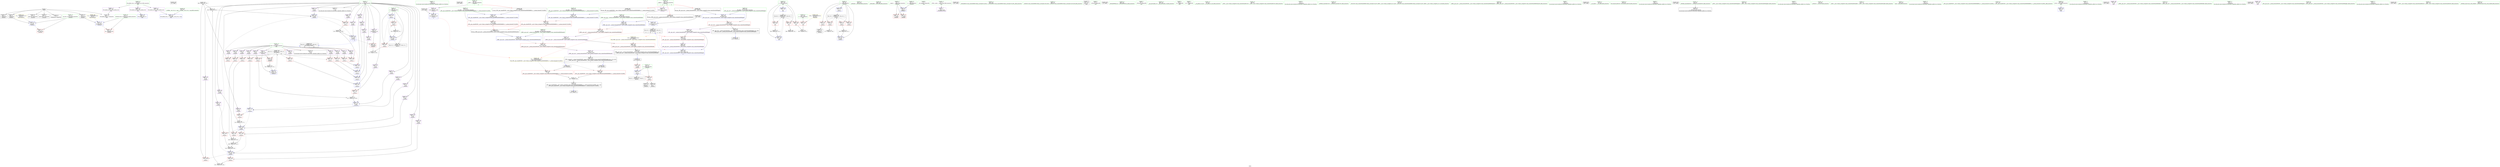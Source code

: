 digraph "SVFG" {
	label="SVFG";

	Node0x55f65e3f0800 [shape=record,color=grey,label="{NodeID: 0\nNullPtr}"];
	Node0x55f65e3f0800 -> Node0x55f65e40cc00[style=solid];
	Node0x55f65e3f0800 -> Node0x55f65e40cd00[style=solid];
	Node0x55f65e3f0800 -> Node0x55f65e40cdd0[style=solid];
	Node0x55f65e3f0800 -> Node0x55f65e40cea0[style=solid];
	Node0x55f65e3f0800 -> Node0x55f65e40cf70[style=solid];
	Node0x55f65e3f0800 -> Node0x55f65e40d040[style=solid];
	Node0x55f65e3f0800 -> Node0x55f65e4133f0[style=solid];
	Node0x55f65e439c70 [shape=record,color=black,label="{NodeID: 346\n91 = PHI()\n}"];
	Node0x55f65e419610 [shape=record,color=grey,label="{NodeID: 263\n198 = Binary(195, 197, )\n}"];
	Node0x55f65e419610 -> Node0x55f65e419c10[style=solid];
	Node0x55f65e413f80 [shape=record,color=blue,label="{NodeID: 180\n179\<--178\n\<--sub7\n_Z5Solvev\n}"];
	Node0x55f65e413f80 -> Node0x55f65e412010[style=dashed];
	Node0x55f65e413f80 -> Node0x55f65e4120e0[style=dashed];
	Node0x55f65e413f80 -> Node0x55f65e4121b0[style=dashed];
	Node0x55f65e413f80 -> Node0x55f65e414050[style=dashed];
	Node0x55f65e40b1d0 [shape=record,color=purple,label="{NodeID: 97\n179\<--21\n\<--out\n_Z5Solvev\n}"];
	Node0x55f65e40b1d0 -> Node0x55f65e413f80[style=solid];
	Node0x55f65e409110 [shape=record,color=green,label="{NodeID: 14\n218\<--1\n\<--dummyObj\nCan only get source location for instruction, argument, global var or function.}"];
	Node0x55f65e43c540 [shape=record,color=black,label="{NodeID: 360\n350 = PHI()\n}"];
	Node0x55f65e4107d0 [shape=record,color=grey,label="{NodeID: 277\n290 = cmp(286, 289, )\n}"];
	Node0x55f65e4107d0 -> Node0x55f65e40d750[style=solid];
	Node0x55f65e40eba0 [shape=record,color=blue,label="{NodeID: 194\n329\<--214\ni\<--\nmain\n}"];
	Node0x55f65e40eba0 -> Node0x55f65e427e20[style=dashed];
	Node0x55f65e40bd60 [shape=record,color=purple,label="{NodeID: 111\n381\<--40\nllvm.global_ctors_1\<--llvm.global_ctors\nGlob }"];
	Node0x55f65e40bd60 -> Node0x55f65e4132f0[style=solid];
	Node0x55f65e409e50 [shape=record,color=green,label="{NodeID: 28\n78\<--79\n__begin1\<--__begin1_field_insensitive\n_Z5Solvev\n|{|<s1>9|<s2>10|<s3>11}}"];
	Node0x55f65e409e50 -> Node0x55f65e40bf60[style=solid];
	Node0x55f65e409e50:s1 -> Node0x55f65e43cc30[style=solid,color=red];
	Node0x55f65e409e50:s2 -> Node0x55f65e43cb20[style=solid,color=red];
	Node0x55f65e409e50:s3 -> Node0x55f65e43c710[style=solid,color=red];
	Node0x55f65e428320 [shape=record,color=black,label="{NodeID: 291\nMR_40V_2 = PHI(MR_40V_3, MR_40V_1, )\npts\{200000 330000 \}\n|{<s0>23|<s1>23}}"];
	Node0x55f65e428320:s0 -> Node0x55f65e413aa0[style=dashed,color=red];
	Node0x55f65e428320:s1 -> Node0x55f65e424c20[style=dashed,color=red];
	Node0x55f65e411240 [shape=record,color=red,label="{NodeID: 125\n223\<--84\n\<--i\n_Z5Solvev\n}"];
	Node0x55f65e411240 -> Node0x55f65e40d680[style=solid];
	Node0x55f65e40ab60 [shape=record,color=green,label="{NodeID: 42\n231\<--232\n_ZNSolsEi\<--_ZNSolsEi_field_insensitive\n}"];
	Node0x55f65e42b350 [shape=record,color=yellow,style=double,label="{NodeID: 305\n26V_1 = ENCHI(MR_26V_0)\npts\{790000 810000 \}\nFun[_ZN9__gnu_cxxneIPcNSt7__cxx1112basic_stringIcSt11char_traitsIcESaIcEEEEEbRKNS_17__normal_iteratorIT_T0_EESD_]}"];
	Node0x55f65e42b350 -> Node0x55f65e412900[style=dashed];
	Node0x55f65e42b350 -> Node0x55f65e4129d0[style=dashed];
	Node0x55f65e411da0 [shape=record,color=red,label="{NodeID: 139\n175\<--174\n\<--\n_Z5Solvev\n}"];
	Node0x55f65e411da0 -> Node0x55f65e419490[style=solid];
	Node0x55f65e40c830 [shape=record,color=green,label="{NodeID: 56\n336\<--337\n_ZNSirsERi\<--_ZNSirsERi_field_insensitive\n}"];
	Node0x55f65e412900 [shape=record,color=red,label="{NodeID: 153\n286\<--283\n\<--call\n_ZN9__gnu_cxxneIPcNSt7__cxx1112basic_stringIcSt11char_traitsIcESaIcEEEEEbRKNS_17__normal_iteratorIT_T0_EESD_\n}"];
	Node0x55f65e412900 -> Node0x55f65e4107d0[style=solid];
	Node0x55f65e40d4e0 [shape=record,color=black,label="{NodeID: 70\n127\<--125\nidxprom\<--\n_Z5Solvev\n}"];
	Node0x55f65e4134f0 [shape=record,color=blue,label="{NodeID: 167\n76\<--70\n__range1\<--s\n_Z5Solvev\n}"];
	Node0x55f65e4134f0 -> Node0x55f65e410f00[style=dashed];
	Node0x55f65e4134f0 -> Node0x55f65e410fd0[style=dashed];
	Node0x55f65e40e040 [shape=record,color=purple,label="{NodeID: 84\n170\<--8\n\<--num\n_Z5Solvev\n}"];
	Node0x55f65e40e040 -> Node0x55f65e411cd0[style=solid];
	Node0x55f65e405a30 [shape=record,color=green,label="{NodeID: 1\n7\<--1\n__dso_handle\<--dummyObj\nGlob }"];
	Node0x55f65e43b720 [shape=record,color=black,label="{NodeID: 347\n104 = PHI()\n}"];
	Node0x55f65e43b720 -> Node0x55f65e4135c0[style=solid];
	Node0x55f65e419790 [shape=record,color=grey,label="{NodeID: 264\n201 = Binary(200, 202, )\n}"];
	Node0x55f65e419790 -> Node0x55f65e419c10[style=solid];
	Node0x55f65e414050 [shape=record,color=blue,label="{NodeID: 181\n192\<--191\n\<--sub10\n_Z5Solvev\n}"];
	Node0x55f65e414050 -> Node0x55f65e412350[style=dashed];
	Node0x55f65e414050 -> Node0x55f65e412420[style=dashed];
	Node0x55f65e414050 -> Node0x55f65e414120[style=dashed];
	Node0x55f65e40b2a0 [shape=record,color=purple,label="{NodeID: 98\n183\<--21\n\<--out\n_Z5Solvev\n}"];
	Node0x55f65e40b2a0 -> Node0x55f65e412010[style=solid];
	Node0x55f65e409210 [shape=record,color=green,label="{NodeID: 15\n4\<--6\n_ZStL8__ioinit\<--_ZStL8__ioinit_field_insensitive\nGlob }"];
	Node0x55f65e409210 -> Node0x55f65e40da90[style=solid];
	Node0x55f65e43c640 [shape=record,color=black,label="{NodeID: 361\n352 = PHI()\n}"];
	Node0x55f65e410950 [shape=record,color=grey,label="{NodeID: 278\n342 = cmp(340, 341, )\n}"];
	Node0x55f65e40ec70 [shape=record,color=blue,label="{NodeID: 195\n329\<--356\ni\<--inc\nmain\n}"];
	Node0x55f65e40ec70 -> Node0x55f65e427e20[style=dashed];
	Node0x55f65e40be60 [shape=record,color=purple,label="{NodeID: 112\n382\<--40\nllvm.global_ctors_2\<--llvm.global_ctors\nGlob }"];
	Node0x55f65e40be60 -> Node0x55f65e4133f0[style=solid];
	Node0x55f65e409f20 [shape=record,color=green,label="{NodeID: 29\n80\<--81\n__end1\<--__end1_field_insensitive\n_Z5Solvev\n|{|<s1>9}}"];
	Node0x55f65e409f20 -> Node0x55f65e40c030[style=solid];
	Node0x55f65e409f20:s1 -> Node0x55f65e43cd40[style=solid,color=red];
	Node0x55f65e428850 [shape=record,color=black,label="{NodeID: 292\nMR_10V_3 = PHI(MR_10V_4, MR_10V_2, )\npts\{85 \}\n}"];
	Node0x55f65e428850 -> Node0x55f65e411170[style=dashed];
	Node0x55f65e428850 -> Node0x55f65e411240[style=dashed];
	Node0x55f65e428850 -> Node0x55f65e411310[style=dashed];
	Node0x55f65e428850 -> Node0x55f65e4113e0[style=dashed];
	Node0x55f65e428850 -> Node0x55f65e414530[style=dashed];
	Node0x55f65e411310 [shape=record,color=red,label="{NodeID: 126\n229\<--84\n\<--i\n_Z5Solvev\n}"];
	Node0x55f65e40ac60 [shape=record,color=green,label="{NodeID: 43\n244\<--245\n_ZSt4endlIcSt11char_traitsIcEERSt13basic_ostreamIT_T0_ES6_\<--_ZSt4endlIcSt11char_traitsIcEERSt13basic_ostreamIT_T0_ES6__field_insensitive\n}"];
	Node0x55f65e411e70 [shape=record,color=red,label="{NodeID: 140\n177\<--176\n\<--\n_Z5Solvev\n}"];
	Node0x55f65e411e70 -> Node0x55f65e419490[style=solid];
	Node0x55f65e40c930 [shape=record,color=green,label="{NodeID: 57\n346\<--347\n_ZStlsISt11char_traitsIcEERSt13basic_ostreamIcT_ES5_PKc\<--_ZStlsISt11char_traitsIcEERSt13basic_ostreamIcT_ES5_PKc_field_insensitive\n}"];
	Node0x55f65e4129d0 [shape=record,color=red,label="{NodeID: 154\n289\<--288\n\<--call1\n_ZN9__gnu_cxxneIPcNSt7__cxx1112basic_stringIcSt11char_traitsIcESaIcEEEEEbRKNS_17__normal_iteratorIT_T0_EESD_\n}"];
	Node0x55f65e4129d0 -> Node0x55f65e4107d0[style=solid];
	Node0x55f65e40d5b0 [shape=record,color=black,label="{NodeID: 71\n324\<--214\nmain_ret\<--\nmain\n}"];
	Node0x55f65e4135c0 [shape=record,color=blue,label="{NodeID: 168\n107\<--104\ncoerce.dive\<--call1\n_Z5Solvev\n}"];
	Node0x55f65e4135c0 -> Node0x55f65e425120[style=dashed];
	Node0x55f65e40e110 [shape=record,color=purple,label="{NodeID: 85\n174\<--8\n\<--num\n_Z5Solvev\n}"];
	Node0x55f65e40e110 -> Node0x55f65e411da0[style=solid];
	Node0x55f65e4079a0 [shape=record,color=green,label="{NodeID: 2\n34\<--1\n_ZSt3cin\<--dummyObj\nGlob }"];
	Node0x55f65e43b880 [shape=record,color=black,label="{NodeID: 348\n52 = PHI()\n}"];
	Node0x55f65e419910 [shape=record,color=grey,label="{NodeID: 265\n349 = Binary(348, 131, )\n}"];
	Node0x55f65e414120 [shape=record,color=blue,label="{NodeID: 182\n204\<--203\n\<--sub12\n_Z5Solvev\n}"];
	Node0x55f65e414120 -> Node0x55f65e4125c0[style=dashed];
	Node0x55f65e414120 -> Node0x55f65e4141f0[style=dashed];
	Node0x55f65e40b370 [shape=record,color=purple,label="{NodeID: 99\n186\<--21\n\<--out\n_Z5Solvev\n}"];
	Node0x55f65e40b370 -> Node0x55f65e4120e0[style=solid];
	Node0x55f65e409310 [shape=record,color=green,label="{NodeID: 16\n8\<--20\nnum\<--num_field_insensitive\nGlob }"];
	Node0x55f65e409310 -> Node0x55f65e40d110[style=solid];
	Node0x55f65e409310 -> Node0x55f65e40db60[style=solid];
	Node0x55f65e409310 -> Node0x55f65e40dc30[style=solid];
	Node0x55f65e409310 -> Node0x55f65e40dd00[style=solid];
	Node0x55f65e409310 -> Node0x55f65e40ddd0[style=solid];
	Node0x55f65e409310 -> Node0x55f65e40dea0[style=solid];
	Node0x55f65e409310 -> Node0x55f65e40df70[style=solid];
	Node0x55f65e409310 -> Node0x55f65e40e040[style=solid];
	Node0x55f65e409310 -> Node0x55f65e40e110[style=solid];
	Node0x55f65e409310 -> Node0x55f65e40e1e0[style=solid];
	Node0x55f65e409310 -> Node0x55f65e40e2b0[style=solid];
	Node0x55f65e409310 -> Node0x55f65e40e380[style=solid];
	Node0x55f65e43c710 [shape=record,color=black,label="{NodeID: 362\n302 = PHI(78, )\n0th arg _ZN9__gnu_cxx17__normal_iteratorIPcNSt7__cxx1112basic_stringIcSt11char_traitsIcESaIcEEEEppEv }"];
	Node0x55f65e43c710 -> Node0x55f65e414870[style=solid];
	Node0x55f65e424720 [shape=record,color=black,label="{NodeID: 279\nMR_8V_2 = PHI(MR_8V_3, MR_8V_1, )\npts\{83 \}\n}"];
	Node0x55f65e424720 -> Node0x55f65e413760[style=dashed];
	Node0x55f65e40ed40 [shape=record,color=blue,label="{NodeID: 196\n370\<--369\nthis.addr\<--this\n_ZNK9__gnu_cxx17__normal_iteratorIPcNSt7__cxx1112basic_stringIcSt11char_traitsIcESaIcEEEE4baseEv\n}"];
	Node0x55f65e40ed40 -> Node0x55f65e413120[style=dashed];
	Node0x55f65e40bf60 [shape=record,color=purple,label="{NodeID: 113\n107\<--78\ncoerce.dive\<--__begin1\n_Z5Solvev\n}"];
	Node0x55f65e40bf60 -> Node0x55f65e4135c0[style=solid];
	Node0x55f65e409ff0 [shape=record,color=green,label="{NodeID: 30\n82\<--83\nt\<--t_field_insensitive\n_Z5Solvev\n}"];
	Node0x55f65e409ff0 -> Node0x55f65e4110a0[style=solid];
	Node0x55f65e409ff0 -> Node0x55f65e413760[style=solid];
	Node0x55f65e428d50 [shape=record,color=black,label="{NodeID: 293\nMR_12V_2 = PHI(MR_12V_4, MR_12V_1, )\npts\{87 \}\n}"];
	Node0x55f65e428d50 -> Node0x55f65e414390[style=dashed];
	Node0x55f65e4113e0 [shape=record,color=red,label="{NodeID: 127\n239\<--84\n\<--i\n_Z5Solvev\n}"];
	Node0x55f65e4113e0 -> Node0x55f65e410050[style=solid];
	Node0x55f65e40ad60 [shape=record,color=green,label="{NodeID: 44\n246\<--247\n_ZNSolsEPFRSoS_E\<--_ZNSolsEPFRSoS_E_field_insensitive\n}"];
	Node0x55f65e42b540 [shape=record,color=yellow,style=double,label="{NodeID: 307\n2V_1 = ENCHI(MR_2V_0)\npts\{73 \}\nFun[_Z5Solvev]}"];
	Node0x55f65e42b540 -> Node0x55f65e413900[style=dashed];
	Node0x55f65e411f40 [shape=record,color=red,label="{NodeID: 141\n182\<--181\n\<--\n_Z5Solvev\n}"];
	Node0x55f65e411f40 -> Node0x55f65e419310[style=solid];
	Node0x55f65e40ca30 [shape=record,color=green,label="{NodeID: 58\n370\<--371\nthis.addr\<--this.addr_field_insensitive\n_ZNK9__gnu_cxx17__normal_iteratorIPcNSt7__cxx1112basic_stringIcSt11char_traitsIcESaIcEEEE4baseEv\n}"];
	Node0x55f65e40ca30 -> Node0x55f65e413120[style=solid];
	Node0x55f65e40ca30 -> Node0x55f65e40ed40[style=solid];
	Node0x55f65e412aa0 [shape=record,color=red,label="{NodeID: 155\n297\<--294\nthis1\<--this.addr\n_ZNK9__gnu_cxx17__normal_iteratorIPcNSt7__cxx1112basic_stringIcSt11char_traitsIcESaIcEEEEdeEv\n}"];
	Node0x55f65e412aa0 -> Node0x55f65e410a20[style=solid];
	Node0x55f65e40d680 [shape=record,color=black,label="{NodeID: 72\n224\<--223\nidxprom17\<--\n_Z5Solvev\n}"];
	Node0x55f65e413690 [shape=record,color=blue,label="{NodeID: 169\n113\<--110\ncoerce.dive3\<--call2\n_Z5Solvev\n|{<s0>9}}"];
	Node0x55f65e413690:s0 -> Node0x55f65e42b350[style=dashed,color=red];
	Node0x55f65e40e1e0 [shape=record,color=purple,label="{NodeID: 86\n181\<--8\n\<--num\n_Z5Solvev\n}"];
	Node0x55f65e40e1e0 -> Node0x55f65e411f40[style=solid];
	Node0x55f65e408100 [shape=record,color=green,label="{NodeID: 3\n35\<--1\n_ZSt4cout\<--dummyObj\nGlob }"];
	Node0x55f65e43b950 [shape=record,color=black,label="{NodeID: 349\n110 = PHI()\n}"];
	Node0x55f65e43b950 -> Node0x55f65e413690[style=solid];
	Node0x55f65e419a90 [shape=record,color=grey,label="{NodeID: 266\n210 = Binary(207, 209, )\n}"];
	Node0x55f65e419a90 -> Node0x55f65e4141f0[style=solid];
	Node0x55f65e4141f0 [shape=record,color=blue,label="{NodeID: 183\n211\<--210\n\<--sub13\n_Z5Solvev\n|{|<s1>23}}"];
	Node0x55f65e4141f0 -> Node0x55f65e412690[style=dashed];
	Node0x55f65e4141f0:s1 -> Node0x55f65e428320[style=dashed,color=blue];
	Node0x55f65e40b440 [shape=record,color=purple,label="{NodeID: 100\n189\<--21\n\<--out\n_Z5Solvev\n}"];
	Node0x55f65e40b440 -> Node0x55f65e4121b0[style=solid];
	Node0x55f65e409410 [shape=record,color=green,label="{NodeID: 17\n21\<--33\nout\<--out_field_insensitive\nGlob }"];
	Node0x55f65e409410 -> Node0x55f65e40d210[style=solid];
	Node0x55f65e409410 -> Node0x55f65e40e450[style=solid];
	Node0x55f65e409410 -> Node0x55f65e40e520[style=solid];
	Node0x55f65e409410 -> Node0x55f65e40e5f0[style=solid];
	Node0x55f65e409410 -> Node0x55f65e40e6c0[style=solid];
	Node0x55f65e409410 -> Node0x55f65e40e790[style=solid];
	Node0x55f65e409410 -> Node0x55f65e40e860[style=solid];
	Node0x55f65e409410 -> Node0x55f65e40e930[style=solid];
	Node0x55f65e409410 -> Node0x55f65e40b100[style=solid];
	Node0x55f65e409410 -> Node0x55f65e40b1d0[style=solid];
	Node0x55f65e409410 -> Node0x55f65e40b2a0[style=solid];
	Node0x55f65e409410 -> Node0x55f65e40b370[style=solid];
	Node0x55f65e409410 -> Node0x55f65e40b440[style=solid];
	Node0x55f65e409410 -> Node0x55f65e40b510[style=solid];
	Node0x55f65e409410 -> Node0x55f65e40b5e0[style=solid];
	Node0x55f65e409410 -> Node0x55f65e40b6b0[style=solid];
	Node0x55f65e409410 -> Node0x55f65e40b780[style=solid];
	Node0x55f65e409410 -> Node0x55f65e40b850[style=solid];
	Node0x55f65e409410 -> Node0x55f65e40b920[style=solid];
	Node0x55f65e409410 -> Node0x55f65e40b9f0[style=solid];
	Node0x55f65e43c910 [shape=record,color=black,label="{NodeID: 363\n369 = PHI(282, 287, )\n0th arg _ZNK9__gnu_cxx17__normal_iteratorIPcNSt7__cxx1112basic_stringIcSt11char_traitsIcESaIcEEEE4baseEv }"];
	Node0x55f65e43c910 -> Node0x55f65e40ed40[style=solid];
	Node0x55f65e424c20 [shape=record,color=black,label="{NodeID: 280\nMR_14V_2 = PHI(MR_14V_3, MR_14V_1, )\npts\{200000 \}\n|{|<s12>23}}"];
	Node0x55f65e424c20 -> Node0x55f65e411720[style=dashed];
	Node0x55f65e424c20 -> Node0x55f65e4117f0[style=dashed];
	Node0x55f65e424c20 -> Node0x55f65e4118c0[style=dashed];
	Node0x55f65e424c20 -> Node0x55f65e411990[style=dashed];
	Node0x55f65e424c20 -> Node0x55f65e411a60[style=dashed];
	Node0x55f65e424c20 -> Node0x55f65e411b30[style=dashed];
	Node0x55f65e424c20 -> Node0x55f65e411cd0[style=dashed];
	Node0x55f65e424c20 -> Node0x55f65e411da0[style=dashed];
	Node0x55f65e424c20 -> Node0x55f65e411f40[style=dashed];
	Node0x55f65e424c20 -> Node0x55f65e412280[style=dashed];
	Node0x55f65e424c20 -> Node0x55f65e4124f0[style=dashed];
	Node0x55f65e424c20 -> Node0x55f65e413830[style=dashed];
	Node0x55f65e424c20:s12 -> Node0x55f65e428320[style=dashed,color=blue];
	Node0x55f65e40c030 [shape=record,color=purple,label="{NodeID: 114\n113\<--80\ncoerce.dive3\<--__end1\n_Z5Solvev\n}"];
	Node0x55f65e40c030 -> Node0x55f65e413690[style=solid];
	Node0x55f65e40a0c0 [shape=record,color=green,label="{NodeID: 31\n84\<--85\ni\<--i_field_insensitive\n_Z5Solvev\n}"];
	Node0x55f65e40a0c0 -> Node0x55f65e411170[style=solid];
	Node0x55f65e40a0c0 -> Node0x55f65e411240[style=solid];
	Node0x55f65e40a0c0 -> Node0x55f65e411310[style=solid];
	Node0x55f65e40a0c0 -> Node0x55f65e4113e0[style=solid];
	Node0x55f65e40a0c0 -> Node0x55f65e4142c0[style=solid];
	Node0x55f65e40a0c0 -> Node0x55f65e414530[style=solid];
	Node0x55f65e4114b0 [shape=record,color=red,label="{NodeID: 128\n222\<--86\n\<--j\n_Z5Solvev\n}"];
	Node0x55f65e4114b0 -> Node0x55f65e410650[style=solid];
	Node0x55f65e40ae60 [shape=record,color=green,label="{NodeID: 45\n260\<--261\n__gxx_personality_v0\<--__gxx_personality_v0_field_insensitive\n}"];
	Node0x55f65e42b650 [shape=record,color=yellow,style=double,label="{NodeID: 308\n4V_1 = ENCHI(MR_4V_0)\npts\{75 \}\nFun[_Z5Solvev]}"];
	Node0x55f65e42b650 -> Node0x55f65e4139d0[style=dashed];
	Node0x55f65e412010 [shape=record,color=red,label="{NodeID: 142\n184\<--183\n\<--\n_Z5Solvev\n}"];
	Node0x55f65e412010 -> Node0x55f65e419310[style=solid];
	Node0x55f65e40cb00 [shape=record,color=green,label="{NodeID: 59\n42\<--376\n_GLOBAL__sub_I_IvL_0_1.cpp\<--_GLOBAL__sub_I_IvL_0_1.cpp_field_insensitive\n}"];
	Node0x55f65e40cb00 -> Node0x55f65e4132f0[style=solid];
	Node0x55f65e412b70 [shape=record,color=red,label="{NodeID: 156\n299\<--298\n\<--_M_current\n_ZNK9__gnu_cxx17__normal_iteratorIPcNSt7__cxx1112basic_stringIcSt11char_traitsIcESaIcEEEEdeEv\n}"];
	Node0x55f65e412b70 -> Node0x55f65e40d820[style=solid];
	Node0x55f65e40d750 [shape=record,color=black,label="{NodeID: 73\n273\<--290\n_ZN9__gnu_cxxneIPcNSt7__cxx1112basic_stringIcSt11char_traitsIcESaIcEEEEEbRKNS_17__normal_iteratorIT_T0_EESD__ret\<--cmp\n_ZN9__gnu_cxxneIPcNSt7__cxx1112basic_stringIcSt11char_traitsIcESaIcEEEEEbRKNS_17__normal_iteratorIT_T0_EESD_\n|{<s0>9}}"];
	Node0x55f65e40d750:s0 -> Node0x55f65e43ba80[style=solid,color=blue];
	Node0x55f65e413760 [shape=record,color=blue,label="{NodeID: 170\n82\<--123\nt\<--\n_Z5Solvev\n}"];
	Node0x55f65e413760 -> Node0x55f65e4110a0[style=dashed];
	Node0x55f65e413760 -> Node0x55f65e424720[style=dashed];
	Node0x55f65e40e2b0 [shape=record,color=purple,label="{NodeID: 87\n194\<--8\n\<--num\n_Z5Solvev\n}"];
	Node0x55f65e40e2b0 -> Node0x55f65e412280[style=solid];
	Node0x55f65e408190 [shape=record,color=green,label="{NodeID: 4\n36\<--1\n.str\<--dummyObj\nGlob }"];
	Node0x55f65e43ba80 [shape=record,color=black,label="{NodeID: 350\n116 = PHI(273, )\n}"];
	Node0x55f65e419c10 [shape=record,color=grey,label="{NodeID: 267\n203 = Binary(198, 201, )\n}"];
	Node0x55f65e419c10 -> Node0x55f65e414120[style=solid];
	Node0x55f65e4142c0 [shape=record,color=blue,label="{NodeID: 184\n84\<--214\ni\<--\n_Z5Solvev\n}"];
	Node0x55f65e4142c0 -> Node0x55f65e428850[style=dashed];
	Node0x55f65e40b510 [shape=record,color=purple,label="{NodeID: 101\n192\<--21\n\<--out\n_Z5Solvev\n}"];
	Node0x55f65e40b510 -> Node0x55f65e414050[style=solid];
	Node0x55f65e409510 [shape=record,color=green,label="{NodeID: 18\n40\<--44\nllvm.global_ctors\<--llvm.global_ctors_field_insensitive\nGlob }"];
	Node0x55f65e409510 -> Node0x55f65e40bc60[style=solid];
	Node0x55f65e409510 -> Node0x55f65e40bd60[style=solid];
	Node0x55f65e409510 -> Node0x55f65e40be60[style=solid];
	Node0x55f65e43cb20 [shape=record,color=black,label="{NodeID: 364\n293 = PHI(78, )\n0th arg _ZNK9__gnu_cxx17__normal_iteratorIPcNSt7__cxx1112basic_stringIcSt11char_traitsIcESaIcEEEEdeEv }"];
	Node0x55f65e43cb20 -> Node0x55f65e4147a0[style=solid];
	Node0x55f65e425120 [shape=record,color=black,label="{NodeID: 281\nMR_18V_3 = PHI(MR_18V_4, MR_18V_2, )\npts\{790000 \}\n|{<s0>9|<s1>10|<s2>11|<s3>11}}"];
	Node0x55f65e425120:s0 -> Node0x55f65e42b350[style=dashed,color=red];
	Node0x55f65e425120:s1 -> Node0x55f65e42b050[style=dashed,color=red];
	Node0x55f65e425120:s2 -> Node0x55f65e412d10[style=dashed,color=red];
	Node0x55f65e425120:s3 -> Node0x55f65e40ea00[style=dashed,color=red];
	Node0x55f65e410a20 [shape=record,color=purple,label="{NodeID: 115\n298\<--297\n_M_current\<--this1\n_ZNK9__gnu_cxx17__normal_iteratorIPcNSt7__cxx1112basic_stringIcSt11char_traitsIcESaIcEEEEdeEv\n}"];
	Node0x55f65e410a20 -> Node0x55f65e412b70[style=solid];
	Node0x55f65e40a190 [shape=record,color=green,label="{NodeID: 32\n86\<--87\nj\<--j_field_insensitive\n_Z5Solvev\n}"];
	Node0x55f65e40a190 -> Node0x55f65e4114b0[style=solid];
	Node0x55f65e40a190 -> Node0x55f65e411580[style=solid];
	Node0x55f65e40a190 -> Node0x55f65e414390[style=solid];
	Node0x55f65e40a190 -> Node0x55f65e414460[style=solid];
	Node0x55f65e411580 [shape=record,color=red,label="{NodeID: 129\n234\<--86\n\<--j\n_Z5Solvev\n}"];
	Node0x55f65e411580 -> Node0x55f65e4101d0[style=solid];
	Node0x55f65e40af60 [shape=record,color=green,label="{NodeID: 46\n276\<--277\n__lhs.addr\<--__lhs.addr_field_insensitive\n_ZN9__gnu_cxxneIPcNSt7__cxx1112basic_stringIcSt11char_traitsIcESaIcEEEEEbRKNS_17__normal_iteratorIT_T0_EESD_\n}"];
	Node0x55f65e40af60 -> Node0x55f65e412760[style=solid];
	Node0x55f65e40af60 -> Node0x55f65e414600[style=solid];
	Node0x55f65e4120e0 [shape=record,color=red,label="{NodeID: 143\n187\<--186\n\<--\n_Z5Solvev\n}"];
	Node0x55f65e4120e0 -> Node0x55f65e40fa50[style=solid];
	Node0x55f65e40cc00 [shape=record,color=black,label="{NodeID: 60\n2\<--3\ndummyVal\<--dummyVal\n}"];
	Node0x55f65e412c40 [shape=record,color=red,label="{NodeID: 157\n306\<--303\nthis1\<--this.addr\n_ZN9__gnu_cxx17__normal_iteratorIPcNSt7__cxx1112basic_stringIcSt11char_traitsIcESaIcEEEEppEv\n}"];
	Node0x55f65e412c40 -> Node0x55f65e40d8f0[style=solid];
	Node0x55f65e412c40 -> Node0x55f65e410af0[style=solid];
	Node0x55f65e40d820 [shape=record,color=black,label="{NodeID: 74\n292\<--299\n_ZNK9__gnu_cxx17__normal_iteratorIPcNSt7__cxx1112basic_stringIcSt11char_traitsIcESaIcEEEEdeEv_ret\<--\n_ZNK9__gnu_cxx17__normal_iteratorIPcNSt7__cxx1112basic_stringIcSt11char_traitsIcESaIcEEEEdeEv\n|{<s0>10}}"];
	Node0x55f65e40d820:s0 -> Node0x55f65e43bb80[style=solid,color=blue];
	Node0x55f65e413830 [shape=record,color=blue,label="{NodeID: 171\n128\<--130\narrayidx\<--inc\n_Z5Solvev\n}"];
	Node0x55f65e413830 -> Node0x55f65e424c20[style=dashed];
	Node0x55f65e40e380 [shape=record,color=purple,label="{NodeID: 88\n206\<--8\n\<--num\n_Z5Solvev\n}"];
	Node0x55f65e40e380 -> Node0x55f65e4124f0[style=solid];
	Node0x55f65e408220 [shape=record,color=green,label="{NodeID: 5\n38\<--1\n.str.1\<--dummyObj\nGlob }"];
	Node0x55f65e43bb80 [shape=record,color=black,label="{NodeID: 351\n120 = PHI(292, )\n}"];
	Node0x55f65e43bb80 -> Node0x55f65e411650[style=solid];
	Node0x55f65e40fa50 [shape=record,color=grey,label="{NodeID: 268\n188 = Binary(185, 187, )\n}"];
	Node0x55f65e40fa50 -> Node0x55f65e40fbd0[style=solid];
	Node0x55f65e414390 [shape=record,color=blue,label="{NodeID: 185\n86\<--214\nj\<--\n_Z5Solvev\n}"];
	Node0x55f65e414390 -> Node0x55f65e4114b0[style=dashed];
	Node0x55f65e414390 -> Node0x55f65e411580[style=dashed];
	Node0x55f65e414390 -> Node0x55f65e414460[style=dashed];
	Node0x55f65e414390 -> Node0x55f65e428d50[style=dashed];
	Node0x55f65e40b5e0 [shape=record,color=purple,label="{NodeID: 102\n196\<--21\n\<--out\n_Z5Solvev\n}"];
	Node0x55f65e40b5e0 -> Node0x55f65e412350[style=solid];
	Node0x55f65e409610 [shape=record,color=green,label="{NodeID: 19\n45\<--46\n__cxx_global_var_init\<--__cxx_global_var_init_field_insensitive\n}"];
	Node0x55f65e43cc30 [shape=record,color=black,label="{NodeID: 365\n274 = PHI(78, )\n0th arg _ZN9__gnu_cxxneIPcNSt7__cxx1112basic_stringIcSt11char_traitsIcESaIcEEEEEbRKNS_17__normal_iteratorIT_T0_EESD_ }"];
	Node0x55f65e43cc30 -> Node0x55f65e414600[style=solid];
	Node0x55f65e410af0 [shape=record,color=purple,label="{NodeID: 116\n307\<--306\n_M_current\<--this1\n_ZN9__gnu_cxx17__normal_iteratorIPcNSt7__cxx1112basic_stringIcSt11char_traitsIcESaIcEEEEppEv\n}"];
	Node0x55f65e410af0 -> Node0x55f65e412d10[style=solid];
	Node0x55f65e410af0 -> Node0x55f65e40ea00[style=solid];
	Node0x55f65e40a260 [shape=record,color=green,label="{NodeID: 33\n89\<--90\n_ZNSt7__cxx1112basic_stringIcSt11char_traitsIcESaIcEEC1Ev\<--_ZNSt7__cxx1112basic_stringIcSt11char_traitsIcESaIcEEC1Ev_field_insensitive\n}"];
	Node0x55f65e42a270 [shape=record,color=yellow,style=double,label="{NodeID: 296\n36V_1 = ENCHI(MR_36V_0)\npts\{328 \}\nFun[main]}"];
	Node0x55f65e42a270 -> Node0x55f65e412de0[style=dashed];
	Node0x55f65e411650 [shape=record,color=red,label="{NodeID: 130\n123\<--120\n\<--call5\n_Z5Solvev\n}"];
	Node0x55f65e411650 -> Node0x55f65e413760[style=solid];
	Node0x55f65e40b030 [shape=record,color=green,label="{NodeID: 47\n278\<--279\n__rhs.addr\<--__rhs.addr_field_insensitive\n_ZN9__gnu_cxxneIPcNSt7__cxx1112basic_stringIcSt11char_traitsIcESaIcEEEEEbRKNS_17__normal_iteratorIT_T0_EESD_\n}"];
	Node0x55f65e40b030 -> Node0x55f65e412830[style=solid];
	Node0x55f65e40b030 -> Node0x55f65e4146d0[style=solid];
	Node0x55f65e4121b0 [shape=record,color=red,label="{NodeID: 144\n190\<--189\n\<--\n_Z5Solvev\n}"];
	Node0x55f65e4121b0 -> Node0x55f65e40fbd0[style=solid];
	Node0x55f65e40cd00 [shape=record,color=black,label="{NodeID: 61\n138\<--3\n\<--dummyVal\n_Z5Solvev\n}"];
	Node0x55f65e412d10 [shape=record,color=red,label="{NodeID: 158\n308\<--307\n\<--_M_current\n_ZN9__gnu_cxx17__normal_iteratorIPcNSt7__cxx1112basic_stringIcSt11char_traitsIcESaIcEEEEppEv\n}"];
	Node0x55f65e412d10 -> Node0x55f65e410bc0[style=solid];
	Node0x55f65e40d8f0 [shape=record,color=black,label="{NodeID: 75\n301\<--306\n_ZN9__gnu_cxx17__normal_iteratorIPcNSt7__cxx1112basic_stringIcSt11char_traitsIcESaIcEEEEppEv_ret\<--this1\n_ZN9__gnu_cxx17__normal_iteratorIPcNSt7__cxx1112basic_stringIcSt11char_traitsIcESaIcEEEEppEv\n|{<s0>11}}"];
	Node0x55f65e40d8f0:s0 -> Node0x55f65e43bd10[style=solid,color=blue];
	Node0x55f65e413900 [shape=record,color=blue,label="{NodeID: 172\n72\<--139\nexn.slot\<--\n_Z5Solvev\n}"];
	Node0x55f65e413900 -> Node0x55f65e410d60[style=dashed];
	Node0x55f65e40e450 [shape=record,color=purple,label="{NodeID: 89\n149\<--21\n\<--out\n_Z5Solvev\n}"];
	Node0x55f65e40e450 -> Node0x55f65e413aa0[style=solid];
	Node0x55f65e4082b0 [shape=record,color=green,label="{NodeID: 6\n41\<--1\n\<--dummyObj\nCan only get source location for instruction, argument, global var or function.}"];
	Node0x55f65e43bd10 [shape=record,color=black,label="{NodeID: 352\n134 = PHI(301, )\n}"];
	Node0x55f65e40fbd0 [shape=record,color=grey,label="{NodeID: 269\n191 = Binary(188, 190, )\n}"];
	Node0x55f65e40fbd0 -> Node0x55f65e414050[style=solid];
	Node0x55f65e414460 [shape=record,color=blue,label="{NodeID: 186\n86\<--235\nj\<--inc24\n_Z5Solvev\n}"];
	Node0x55f65e414460 -> Node0x55f65e4114b0[style=dashed];
	Node0x55f65e414460 -> Node0x55f65e411580[style=dashed];
	Node0x55f65e414460 -> Node0x55f65e414460[style=dashed];
	Node0x55f65e414460 -> Node0x55f65e428d50[style=dashed];
	Node0x55f65e40b6b0 [shape=record,color=purple,label="{NodeID: 103\n199\<--21\n\<--out\n_Z5Solvev\n}"];
	Node0x55f65e40b6b0 -> Node0x55f65e412420[style=solid];
	Node0x55f65e409710 [shape=record,color=green,label="{NodeID: 20\n49\<--50\n_ZNSt8ios_base4InitC1Ev\<--_ZNSt8ios_base4InitC1Ev_field_insensitive\n}"];
	Node0x55f65e43cd40 [shape=record,color=black,label="{NodeID: 366\n275 = PHI(80, )\n1st arg _ZN9__gnu_cxxneIPcNSt7__cxx1112basic_stringIcSt11char_traitsIcESaIcEEEEEbRKNS_17__normal_iteratorIT_T0_EESD_ }"];
	Node0x55f65e43cd40 -> Node0x55f65e4146d0[style=solid];
	Node0x55f65e410bc0 [shape=record,color=purple,label="{NodeID: 117\n309\<--308\nincdec.ptr\<--\n_ZN9__gnu_cxx17__normal_iteratorIPcNSt7__cxx1112basic_stringIcSt11char_traitsIcESaIcEEEEppEv\n}"];
	Node0x55f65e410bc0 -> Node0x55f65e40ea00[style=solid];
	Node0x55f65e40a360 [shape=record,color=green,label="{NodeID: 34\n92\<--93\n_ZStrsIcSt11char_traitsIcESaIcEERSt13basic_istreamIT_T0_ES7_RNSt7__cxx1112basic_stringIS4_S5_T1_EE\<--_ZStrsIcSt11char_traitsIcESaIcEERSt13basic_istreamIT_T0_ES7_RNSt7__cxx1112basic_stringIS4_S5_T1_EE_field_insensitive\n}"];
	Node0x55f65e411720 [shape=record,color=red,label="{NodeID: 131\n129\<--128\n\<--arrayidx\n_Z5Solvev\n}"];
	Node0x55f65e411720 -> Node0x55f65e410350[style=solid];
	Node0x55f65e40c120 [shape=record,color=green,label="{NodeID: 48\n284\<--285\n_ZNK9__gnu_cxx17__normal_iteratorIPcNSt7__cxx1112basic_stringIcSt11char_traitsIcESaIcEEEE4baseEv\<--_ZNK9__gnu_cxx17__normal_iteratorIPcNSt7__cxx1112basic_stringIcSt11char_traitsIcESaIcEEEE4baseEv_field_insensitive\n}"];
	Node0x55f65e412280 [shape=record,color=red,label="{NodeID: 145\n195\<--194\n\<--\n_Z5Solvev\n}"];
	Node0x55f65e412280 -> Node0x55f65e419610[style=solid];
	Node0x55f65e40cdd0 [shape=record,color=black,label="{NodeID: 62\n139\<--3\n\<--dummyVal\n_Z5Solvev\n}"];
	Node0x55f65e40cdd0 -> Node0x55f65e413900[style=solid];
	Node0x55f65e412de0 [shape=record,color=red,label="{NodeID: 159\n341\<--327\n\<--t\nmain\n}"];
	Node0x55f65e412de0 -> Node0x55f65e410950[style=solid];
	Node0x55f65e40d9c0 [shape=record,color=black,label="{NodeID: 76\n368\<--374\n_ZNK9__gnu_cxx17__normal_iteratorIPcNSt7__cxx1112basic_stringIcSt11char_traitsIcESaIcEEEE4baseEv_ret\<--_M_current\n_ZNK9__gnu_cxx17__normal_iteratorIPcNSt7__cxx1112basic_stringIcSt11char_traitsIcESaIcEEEE4baseEv\n|{<s0>16|<s1>17}}"];
	Node0x55f65e40d9c0:s0 -> Node0x55f65e43bfc0[style=solid,color=blue];
	Node0x55f65e40d9c0:s1 -> Node0x55f65e43c190[style=solid,color=blue];
	Node0x55f65e4139d0 [shape=record,color=blue,label="{NodeID: 173\n74\<--141\nehselector.slot\<--\n_Z5Solvev\n}"];
	Node0x55f65e4139d0 -> Node0x55f65e410e30[style=dashed];
	Node0x55f65e40e520 [shape=record,color=purple,label="{NodeID: 90\n153\<--21\n\<--out\n_Z5Solvev\n}"];
	Node0x55f65e40e520 -> Node0x55f65e413b70[style=solid];
	Node0x55f65e408af0 [shape=record,color=green,label="{NodeID: 7\n95\<--1\n\<--dummyObj\nCan only get source location for instruction, argument, global var or function.}"];
	Node0x55f65e43be20 [shape=record,color=black,label="{NodeID: 353\n230 = PHI()\n}"];
	Node0x55f65e40fd50 [shape=record,color=grey,label="{NodeID: 270\n167 = Binary(164, 166, )\n}"];
	Node0x55f65e40fd50 -> Node0x55f65e413de0[style=solid];
	Node0x55f65e414530 [shape=record,color=blue,label="{NodeID: 187\n84\<--240\ni\<--inc27\n_Z5Solvev\n}"];
	Node0x55f65e414530 -> Node0x55f65e428850[style=dashed];
	Node0x55f65e40b780 [shape=record,color=purple,label="{NodeID: 104\n204\<--21\n\<--out\n_Z5Solvev\n}"];
	Node0x55f65e40b780 -> Node0x55f65e414120[style=solid];
	Node0x55f65e409810 [shape=record,color=green,label="{NodeID: 21\n55\<--56\n__cxa_atexit\<--__cxa_atexit_field_insensitive\n}"];
	Node0x55f65e410c90 [shape=record,color=purple,label="{NodeID: 118\n374\<--373\n_M_current\<--this1\n_ZNK9__gnu_cxx17__normal_iteratorIPcNSt7__cxx1112basic_stringIcSt11char_traitsIcESaIcEEEE4baseEv\n}"];
	Node0x55f65e410c90 -> Node0x55f65e40d9c0[style=solid];
	Node0x55f65e40a460 [shape=record,color=green,label="{NodeID: 35\n98\<--99\nllvm.memset.p0i8.i64\<--llvm.memset.p0i8.i64_field_insensitive\n}"];
	Node0x55f65e4117f0 [shape=record,color=red,label="{NodeID: 132\n148\<--147\n\<--\n_Z5Solvev\n}"];
	Node0x55f65e4117f0 -> Node0x55f65e413aa0[style=solid];
	Node0x55f65e40c220 [shape=record,color=green,label="{NodeID: 49\n294\<--295\nthis.addr\<--this.addr_field_insensitive\n_ZNK9__gnu_cxx17__normal_iteratorIPcNSt7__cxx1112basic_stringIcSt11char_traitsIcESaIcEEEEdeEv\n}"];
	Node0x55f65e40c220 -> Node0x55f65e412aa0[style=solid];
	Node0x55f65e40c220 -> Node0x55f65e4147a0[style=solid];
	Node0x55f65e412350 [shape=record,color=red,label="{NodeID: 146\n197\<--196\n\<--\n_Z5Solvev\n}"];
	Node0x55f65e412350 -> Node0x55f65e419610[style=solid];
	Node0x55f65e40cea0 [shape=record,color=black,label="{NodeID: 63\n141\<--3\n\<--dummyVal\n_Z5Solvev\n}"];
	Node0x55f65e40cea0 -> Node0x55f65e4139d0[style=solid];
	Node0x55f65e412eb0 [shape=record,color=red,label="{NodeID: 160\n340\<--329\n\<--i\nmain\n}"];
	Node0x55f65e412eb0 -> Node0x55f65e410950[style=solid];
	Node0x55f65e40da90 [shape=record,color=purple,label="{NodeID: 77\n51\<--4\n\<--_ZStL8__ioinit\n__cxx_global_var_init\n}"];
	Node0x55f65e413aa0 [shape=record,color=blue,label="{NodeID: 174\n149\<--148\n\<--\n_Z5Solvev\n}"];
	Node0x55f65e413aa0 -> Node0x55f65e413b70[style=dashed];
	Node0x55f65e40e5f0 [shape=record,color=purple,label="{NodeID: 91\n157\<--21\n\<--out\n_Z5Solvev\n}"];
	Node0x55f65e40e5f0 -> Node0x55f65e413c40[style=solid];
	Node0x55f65e408b80 [shape=record,color=green,label="{NodeID: 8\n96\<--1\n\<--dummyObj\nCan only get source location for instruction, argument, global var or function.}"];
	Node0x55f65e43bef0 [shape=record,color=black,label="{NodeID: 354\n243 = PHI()\n}"];
	Node0x55f65e40fed0 [shape=record,color=grey,label="{NodeID: 271\n356 = Binary(355, 131, )\n}"];
	Node0x55f65e40fed0 -> Node0x55f65e40ec70[style=solid];
	Node0x55f65e414600 [shape=record,color=blue,label="{NodeID: 188\n276\<--274\n__lhs.addr\<--__lhs\n_ZN9__gnu_cxxneIPcNSt7__cxx1112basic_stringIcSt11char_traitsIcESaIcEEEEEbRKNS_17__normal_iteratorIT_T0_EESD_\n}"];
	Node0x55f65e414600 -> Node0x55f65e412760[style=dashed];
	Node0x55f65e40b850 [shape=record,color=purple,label="{NodeID: 105\n208\<--21\n\<--out\n_Z5Solvev\n}"];
	Node0x55f65e40b850 -> Node0x55f65e4125c0[style=solid];
	Node0x55f65e409910 [shape=record,color=green,label="{NodeID: 22\n54\<--60\n_ZNSt8ios_base4InitD1Ev\<--_ZNSt8ios_base4InitD1Ev_field_insensitive\n}"];
	Node0x55f65e409910 -> Node0x55f65e40d310[style=solid];
	Node0x55f65e410d60 [shape=record,color=red,label="{NodeID: 119\n250\<--72\nexn\<--exn.slot\n_Z5Solvev\n}"];
	Node0x55f65e40a560 [shape=record,color=green,label="{NodeID: 36\n105\<--106\n_ZNSt7__cxx1112basic_stringIcSt11char_traitsIcESaIcEE5beginEv\<--_ZNSt7__cxx1112basic_stringIcSt11char_traitsIcESaIcEE5beginEv_field_insensitive\n}"];
	Node0x55f65e4118c0 [shape=record,color=red,label="{NodeID: 133\n152\<--151\n\<--\n_Z5Solvev\n}"];
	Node0x55f65e4118c0 -> Node0x55f65e413b70[style=solid];
	Node0x55f65e40c2f0 [shape=record,color=green,label="{NodeID: 50\n303\<--304\nthis.addr\<--this.addr_field_insensitive\n_ZN9__gnu_cxx17__normal_iteratorIPcNSt7__cxx1112basic_stringIcSt11char_traitsIcESaIcEEEEppEv\n}"];
	Node0x55f65e40c2f0 -> Node0x55f65e412c40[style=solid];
	Node0x55f65e40c2f0 -> Node0x55f65e414870[style=solid];
	Node0x55f65e412420 [shape=record,color=red,label="{NodeID: 147\n200\<--199\n\<--\n_Z5Solvev\n}"];
	Node0x55f65e412420 -> Node0x55f65e419790[style=solid];
	Node0x55f65e40cf70 [shape=record,color=black,label="{NodeID: 64\n252\<--3\nlpad.val\<--dummyVal\n_Z5Solvev\n}"];
	Node0x55f65e412f80 [shape=record,color=red,label="{NodeID: 161\n348\<--329\n\<--i\nmain\n}"];
	Node0x55f65e412f80 -> Node0x55f65e419910[style=solid];
	Node0x55f65e40db60 [shape=record,color=purple,label="{NodeID: 78\n128\<--8\narrayidx\<--num\n_Z5Solvev\n}"];
	Node0x55f65e40db60 -> Node0x55f65e411720[style=solid];
	Node0x55f65e40db60 -> Node0x55f65e413830[style=solid];
	Node0x55f65e413b70 [shape=record,color=blue,label="{NodeID: 175\n153\<--152\n\<--\n_Z5Solvev\n}"];
	Node0x55f65e413b70 -> Node0x55f65e413c40[style=dashed];
	Node0x55f65e40e6c0 [shape=record,color=purple,label="{NodeID: 92\n161\<--21\n\<--out\n_Z5Solvev\n}"];
	Node0x55f65e40e6c0 -> Node0x55f65e413d10[style=solid];
	Node0x55f65e408c10 [shape=record,color=green,label="{NodeID: 9\n97\<--1\n\<--dummyObj\nCan only get source location for instruction, argument, global var or function.}"];
	Node0x55f65e43bfc0 [shape=record,color=black,label="{NodeID: 355\n283 = PHI(368, )\n}"];
	Node0x55f65e43bfc0 -> Node0x55f65e412900[style=solid];
	Node0x55f65e410050 [shape=record,color=grey,label="{NodeID: 272\n240 = Binary(239, 131, )\n}"];
	Node0x55f65e410050 -> Node0x55f65e414530[style=solid];
	Node0x55f65e4146d0 [shape=record,color=blue,label="{NodeID: 189\n278\<--275\n__rhs.addr\<--__rhs\n_ZN9__gnu_cxxneIPcNSt7__cxx1112basic_stringIcSt11char_traitsIcESaIcEEEEEbRKNS_17__normal_iteratorIT_T0_EESD_\n}"];
	Node0x55f65e4146d0 -> Node0x55f65e412830[style=dashed];
	Node0x55f65e40b920 [shape=record,color=purple,label="{NodeID: 106\n211\<--21\n\<--out\n_Z5Solvev\n}"];
	Node0x55f65e40b920 -> Node0x55f65e4141f0[style=solid];
	Node0x55f65e409a10 [shape=record,color=green,label="{NodeID: 23\n67\<--68\n_Z5Solvev\<--_Z5Solvev_field_insensitive\n}"];
	Node0x55f65e410e30 [shape=record,color=red,label="{NodeID: 120\n251\<--74\nsel\<--ehselector.slot\n_Z5Solvev\n}"];
	Node0x55f65e40a660 [shape=record,color=green,label="{NodeID: 37\n111\<--112\n_ZNSt7__cxx1112basic_stringIcSt11char_traitsIcESaIcEE3endEv\<--_ZNSt7__cxx1112basic_stringIcSt11char_traitsIcESaIcEE3endEv_field_insensitive\n}"];
	Node0x55f65e411990 [shape=record,color=red,label="{NodeID: 134\n156\<--155\n\<--\n_Z5Solvev\n}"];
	Node0x55f65e411990 -> Node0x55f65e413c40[style=solid];
	Node0x55f65e40c3c0 [shape=record,color=green,label="{NodeID: 51\n322\<--323\nmain\<--main_field_insensitive\n}"];
	Node0x55f65e4124f0 [shape=record,color=red,label="{NodeID: 148\n207\<--206\n\<--\n_Z5Solvev\n}"];
	Node0x55f65e4124f0 -> Node0x55f65e419a90[style=solid];
	Node0x55f65e40d040 [shape=record,color=black,label="{NodeID: 65\n253\<--3\nlpad.val31\<--dummyVal\n_Z5Solvev\n}"];
	Node0x55f65e413050 [shape=record,color=red,label="{NodeID: 162\n355\<--329\n\<--i\nmain\n}"];
	Node0x55f65e413050 -> Node0x55f65e40fed0[style=solid];
	Node0x55f65e40dc30 [shape=record,color=purple,label="{NodeID: 79\n147\<--8\n\<--num\n_Z5Solvev\n}"];
	Node0x55f65e40dc30 -> Node0x55f65e4117f0[style=solid];
	Node0x55f65e413c40 [shape=record,color=blue,label="{NodeID: 176\n157\<--156\n\<--\n_Z5Solvev\n}"];
	Node0x55f65e413c40 -> Node0x55f65e413d10[style=dashed];
	Node0x55f65e40e790 [shape=record,color=purple,label="{NodeID: 93\n165\<--21\n\<--out\n_Z5Solvev\n}"];
	Node0x55f65e40e790 -> Node0x55f65e411c00[style=solid];
	Node0x55f65e408d10 [shape=record,color=green,label="{NodeID: 10\n101\<--1\n\<--dummyObj\nCan only get source location for instruction, argument, global var or function.}"];
	Node0x55f65e43c190 [shape=record,color=black,label="{NodeID: 356\n288 = PHI(368, )\n}"];
	Node0x55f65e43c190 -> Node0x55f65e4129d0[style=solid];
	Node0x55f65e4101d0 [shape=record,color=grey,label="{NodeID: 273\n235 = Binary(234, 131, )\n}"];
	Node0x55f65e4101d0 -> Node0x55f65e414460[style=solid];
	Node0x55f65e4147a0 [shape=record,color=blue,label="{NodeID: 190\n294\<--293\nthis.addr\<--this\n_ZNK9__gnu_cxx17__normal_iteratorIPcNSt7__cxx1112basic_stringIcSt11char_traitsIcESaIcEEEEdeEv\n}"];
	Node0x55f65e4147a0 -> Node0x55f65e412aa0[style=dashed];
	Node0x55f65e40b9f0 [shape=record,color=purple,label="{NodeID: 107\n225\<--21\narrayidx18\<--out\n_Z5Solvev\n}"];
	Node0x55f65e40b9f0 -> Node0x55f65e412690[style=solid];
	Node0x55f65e409b10 [shape=record,color=green,label="{NodeID: 24\n70\<--71\ns\<--s_field_insensitive\n_Z5Solvev\n}"];
	Node0x55f65e409b10 -> Node0x55f65e4134f0[style=solid];
	Node0x55f65e410f00 [shape=record,color=red,label="{NodeID: 121\n103\<--76\n\<--__range1\n_Z5Solvev\n}"];
	Node0x55f65e40a760 [shape=record,color=green,label="{NodeID: 38\n117\<--118\n_ZN9__gnu_cxxneIPcNSt7__cxx1112basic_stringIcSt11char_traitsIcESaIcEEEEEbRKNS_17__normal_iteratorIT_T0_EESD_\<--_ZN9__gnu_cxxneIPcNSt7__cxx1112basic_stringIcSt11char_traitsIcESaIcEEEEEbRKNS_17__normal_iteratorIT_T0_EESD__field_insensitive\n}"];
	Node0x55f65e411a60 [shape=record,color=red,label="{NodeID: 135\n160\<--159\n\<--\n_Z5Solvev\n}"];
	Node0x55f65e411a60 -> Node0x55f65e413d10[style=solid];
	Node0x55f65e40c4c0 [shape=record,color=green,label="{NodeID: 52\n325\<--326\nretval\<--retval_field_insensitive\nmain\n}"];
	Node0x55f65e40c4c0 -> Node0x55f65e40ead0[style=solid];
	Node0x55f65e4125c0 [shape=record,color=red,label="{NodeID: 149\n209\<--208\n\<--\n_Z5Solvev\n}"];
	Node0x55f65e4125c0 -> Node0x55f65e419a90[style=solid];
	Node0x55f65e40d110 [shape=record,color=black,label="{NodeID: 66\n19\<--8\n\<--num\nCan only get source location for instruction, argument, global var or function.}"];
	Node0x55f65e413120 [shape=record,color=red,label="{NodeID: 163\n373\<--370\nthis1\<--this.addr\n_ZNK9__gnu_cxx17__normal_iteratorIPcNSt7__cxx1112basic_stringIcSt11char_traitsIcESaIcEEEE4baseEv\n}"];
	Node0x55f65e413120 -> Node0x55f65e410c90[style=solid];
	Node0x55f65e40dd00 [shape=record,color=purple,label="{NodeID: 80\n151\<--8\n\<--num\n_Z5Solvev\n}"];
	Node0x55f65e40dd00 -> Node0x55f65e4118c0[style=solid];
	Node0x55f65e413d10 [shape=record,color=blue,label="{NodeID: 177\n161\<--160\n\<--\n_Z5Solvev\n}"];
	Node0x55f65e413d10 -> Node0x55f65e411c00[style=dashed];
	Node0x55f65e413d10 -> Node0x55f65e413de0[style=dashed];
	Node0x55f65e40e860 [shape=record,color=purple,label="{NodeID: 94\n168\<--21\n\<--out\n_Z5Solvev\n}"];
	Node0x55f65e40e860 -> Node0x55f65e413de0[style=solid];
	Node0x55f65e408e10 [shape=record,color=green,label="{NodeID: 11\n131\<--1\n\<--dummyObj\nCan only get source location for instruction, argument, global var or function.}"];
	Node0x55f65e43c2d0 [shape=record,color=black,label="{NodeID: 357\n332 = PHI()\n}"];
	Node0x55f65e410350 [shape=record,color=grey,label="{NodeID: 274\n130 = Binary(129, 131, )\n}"];
	Node0x55f65e410350 -> Node0x55f65e413830[style=solid];
	Node0x55f65e414870 [shape=record,color=blue,label="{NodeID: 191\n303\<--302\nthis.addr\<--this\n_ZN9__gnu_cxx17__normal_iteratorIPcNSt7__cxx1112basic_stringIcSt11char_traitsIcESaIcEEEEppEv\n}"];
	Node0x55f65e414870 -> Node0x55f65e412c40[style=dashed];
	Node0x55f65e40bac0 [shape=record,color=purple,label="{NodeID: 108\n344\<--36\n\<--.str\nmain\n}"];
	Node0x55f65e409be0 [shape=record,color=green,label="{NodeID: 25\n72\<--73\nexn.slot\<--exn.slot_field_insensitive\n_Z5Solvev\n}"];
	Node0x55f65e409be0 -> Node0x55f65e410d60[style=solid];
	Node0x55f65e409be0 -> Node0x55f65e413900[style=solid];
	Node0x55f65e410fd0 [shape=record,color=red,label="{NodeID: 122\n109\<--76\n\<--__range1\n_Z5Solvev\n}"];
	Node0x55f65e40a860 [shape=record,color=green,label="{NodeID: 39\n121\<--122\n_ZNK9__gnu_cxx17__normal_iteratorIPcNSt7__cxx1112basic_stringIcSt11char_traitsIcESaIcEEEEdeEv\<--_ZNK9__gnu_cxx17__normal_iteratorIPcNSt7__cxx1112basic_stringIcSt11char_traitsIcESaIcEEEEdeEv_field_insensitive\n}"];
	Node0x55f65e42b050 [shape=record,color=yellow,style=double,label="{NodeID: 302\n18V_1 = ENCHI(MR_18V_0)\npts\{790000 \}\nFun[_ZNK9__gnu_cxx17__normal_iteratorIPcNSt7__cxx1112basic_stringIcSt11char_traitsIcESaIcEEEEdeEv]}"];
	Node0x55f65e42b050 -> Node0x55f65e412b70[style=dashed];
	Node0x55f65e411b30 [shape=record,color=red,label="{NodeID: 136\n164\<--163\n\<--\n_Z5Solvev\n}"];
	Node0x55f65e411b30 -> Node0x55f65e40fd50[style=solid];
	Node0x55f65e40c590 [shape=record,color=green,label="{NodeID: 53\n327\<--328\nt\<--t_field_insensitive\nmain\n}"];
	Node0x55f65e40c590 -> Node0x55f65e412de0[style=solid];
	Node0x55f65e412690 [shape=record,color=red,label="{NodeID: 150\n226\<--225\n\<--arrayidx18\n_Z5Solvev\n}"];
	Node0x55f65e412690 -> Node0x55f65e410650[style=solid];
	Node0x55f65e40d210 [shape=record,color=black,label="{NodeID: 67\n32\<--21\n\<--out\nCan only get source location for instruction, argument, global var or function.}"];
	Node0x55f65e4131f0 [shape=record,color=blue,label="{NodeID: 164\n380\<--41\nllvm.global_ctors_0\<--\nGlob }"];
	Node0x55f65e40ddd0 [shape=record,color=purple,label="{NodeID: 81\n155\<--8\n\<--num\n_Z5Solvev\n}"];
	Node0x55f65e40ddd0 -> Node0x55f65e411990[style=solid];
	Node0x55f65e419310 [shape=record,color=grey,label="{NodeID: 261\n185 = Binary(182, 184, )\n}"];
	Node0x55f65e419310 -> Node0x55f65e40fa50[style=solid];
	Node0x55f65e413de0 [shape=record,color=blue,label="{NodeID: 178\n168\<--167\n\<--sub\n_Z5Solvev\n}"];
	Node0x55f65e413de0 -> Node0x55f65e413eb0[style=dashed];
	Node0x55f65e40e930 [shape=record,color=purple,label="{NodeID: 95\n172\<--21\n\<--out\n_Z5Solvev\n}"];
	Node0x55f65e40e930 -> Node0x55f65e413eb0[style=solid];
	Node0x55f65e408f10 [shape=record,color=green,label="{NodeID: 12\n202\<--1\n\<--dummyObj\nCan only get source location for instruction, argument, global var or function.}"];
	Node0x55f65e43c3a0 [shape=record,color=black,label="{NodeID: 358\n335 = PHI()\n}"];
	Node0x55f65e4104d0 [shape=record,color=grey,label="{NodeID: 275\n217 = cmp(216, 218, )\n}"];
	Node0x55f65e40ea00 [shape=record,color=blue,label="{NodeID: 192\n307\<--309\n_M_current\<--incdec.ptr\n_ZN9__gnu_cxx17__normal_iteratorIPcNSt7__cxx1112basic_stringIcSt11char_traitsIcESaIcEEEEppEv\n|{<s0>11}}"];
	Node0x55f65e40ea00:s0 -> Node0x55f65e425120[style=dashed,color=blue];
	Node0x55f65e40bb90 [shape=record,color=purple,label="{NodeID: 109\n351\<--38\n\<--.str.1\nmain\n}"];
	Node0x55f65e409cb0 [shape=record,color=green,label="{NodeID: 26\n74\<--75\nehselector.slot\<--ehselector.slot_field_insensitive\n_Z5Solvev\n}"];
	Node0x55f65e409cb0 -> Node0x55f65e410e30[style=solid];
	Node0x55f65e409cb0 -> Node0x55f65e4139d0[style=solid];
	Node0x55f65e4110a0 [shape=record,color=red,label="{NodeID: 123\n125\<--82\n\<--t\n_Z5Solvev\n}"];
	Node0x55f65e4110a0 -> Node0x55f65e40d410[style=solid];
	Node0x55f65e4110a0 -> Node0x55f65e40d4e0[style=solid];
	Node0x55f65e40a960 [shape=record,color=green,label="{NodeID: 40\n135\<--136\n_ZN9__gnu_cxx17__normal_iteratorIPcNSt7__cxx1112basic_stringIcSt11char_traitsIcESaIcEEEEppEv\<--_ZN9__gnu_cxx17__normal_iteratorIPcNSt7__cxx1112basic_stringIcSt11char_traitsIcESaIcEEEEppEv_field_insensitive\n}"];
	Node0x55f65e411c00 [shape=record,color=red,label="{NodeID: 137\n166\<--165\n\<--\n_Z5Solvev\n}"];
	Node0x55f65e411c00 -> Node0x55f65e40fd50[style=solid];
	Node0x55f65e40c660 [shape=record,color=green,label="{NodeID: 54\n329\<--330\ni\<--i_field_insensitive\nmain\n}"];
	Node0x55f65e40c660 -> Node0x55f65e412eb0[style=solid];
	Node0x55f65e40c660 -> Node0x55f65e412f80[style=solid];
	Node0x55f65e40c660 -> Node0x55f65e413050[style=solid];
	Node0x55f65e40c660 -> Node0x55f65e40eba0[style=solid];
	Node0x55f65e40c660 -> Node0x55f65e40ec70[style=solid];
	Node0x55f65e412760 [shape=record,color=red,label="{NodeID: 151\n282\<--276\n\<--__lhs.addr\n_ZN9__gnu_cxxneIPcNSt7__cxx1112basic_stringIcSt11char_traitsIcESaIcEEEEEbRKNS_17__normal_iteratorIT_T0_EESD_\n|{<s0>16}}"];
	Node0x55f65e412760:s0 -> Node0x55f65e43c910[style=solid,color=red];
	Node0x55f65e40d310 [shape=record,color=black,label="{NodeID: 68\n53\<--54\n\<--_ZNSt8ios_base4InitD1Ev\nCan only get source location for instruction, argument, global var or function.}"];
	Node0x55f65e4132f0 [shape=record,color=blue,label="{NodeID: 165\n381\<--42\nllvm.global_ctors_1\<--_GLOBAL__sub_I_IvL_0_1.cpp\nGlob }"];
	Node0x55f65e40dea0 [shape=record,color=purple,label="{NodeID: 82\n159\<--8\n\<--num\n_Z5Solvev\n}"];
	Node0x55f65e40dea0 -> Node0x55f65e411a60[style=solid];
	Node0x55f65e419490 [shape=record,color=grey,label="{NodeID: 262\n178 = Binary(175, 177, )\n}"];
	Node0x55f65e419490 -> Node0x55f65e413f80[style=solid];
	Node0x55f65e413eb0 [shape=record,color=blue,label="{NodeID: 179\n172\<--171\n\<--\n_Z5Solvev\n}"];
	Node0x55f65e413eb0 -> Node0x55f65e411e70[style=dashed];
	Node0x55f65e413eb0 -> Node0x55f65e413f80[style=dashed];
	Node0x55f65e40b100 [shape=record,color=purple,label="{NodeID: 96\n176\<--21\n\<--out\n_Z5Solvev\n}"];
	Node0x55f65e40b100 -> Node0x55f65e411e70[style=solid];
	Node0x55f65e409010 [shape=record,color=green,label="{NodeID: 13\n214\<--1\n\<--dummyObj\nCan only get source location for instruction, argument, global var or function.}"];
	Node0x55f65e43c470 [shape=record,color=black,label="{NodeID: 359\n345 = PHI()\n}"];
	Node0x55f65e410650 [shape=record,color=grey,label="{NodeID: 276\n227 = cmp(222, 226, )\n}"];
	Node0x55f65e40ead0 [shape=record,color=blue,label="{NodeID: 193\n325\<--214\nretval\<--\nmain\n}"];
	Node0x55f65e40bc60 [shape=record,color=purple,label="{NodeID: 110\n380\<--40\nllvm.global_ctors_0\<--llvm.global_ctors\nGlob }"];
	Node0x55f65e40bc60 -> Node0x55f65e4131f0[style=solid];
	Node0x55f65e409d80 [shape=record,color=green,label="{NodeID: 27\n76\<--77\n__range1\<--__range1_field_insensitive\n_Z5Solvev\n}"];
	Node0x55f65e409d80 -> Node0x55f65e410f00[style=solid];
	Node0x55f65e409d80 -> Node0x55f65e410fd0[style=solid];
	Node0x55f65e409d80 -> Node0x55f65e4134f0[style=solid];
	Node0x55f65e427e20 [shape=record,color=black,label="{NodeID: 290\nMR_38V_3 = PHI(MR_38V_4, MR_38V_2, )\npts\{330 \}\n}"];
	Node0x55f65e427e20 -> Node0x55f65e412eb0[style=dashed];
	Node0x55f65e427e20 -> Node0x55f65e412f80[style=dashed];
	Node0x55f65e427e20 -> Node0x55f65e413050[style=dashed];
	Node0x55f65e427e20 -> Node0x55f65e40ec70[style=dashed];
	Node0x55f65e411170 [shape=record,color=red,label="{NodeID: 124\n216\<--84\n\<--i\n_Z5Solvev\n}"];
	Node0x55f65e411170 -> Node0x55f65e4104d0[style=solid];
	Node0x55f65e40aa60 [shape=record,color=green,label="{NodeID: 41\n144\<--145\n_ZNSt7__cxx1112basic_stringIcSt11char_traitsIcESaIcEED1Ev\<--_ZNSt7__cxx1112basic_stringIcSt11char_traitsIcESaIcEED1Ev_field_insensitive\n}"];
	Node0x55f65e411cd0 [shape=record,color=red,label="{NodeID: 138\n171\<--170\n\<--\n_Z5Solvev\n}"];
	Node0x55f65e411cd0 -> Node0x55f65e413eb0[style=solid];
	Node0x55f65e40c730 [shape=record,color=green,label="{NodeID: 55\n333\<--334\n_ZNSt8ios_base15sync_with_stdioEb\<--_ZNSt8ios_base15sync_with_stdioEb_field_insensitive\n}"];
	Node0x55f65e412830 [shape=record,color=red,label="{NodeID: 152\n287\<--278\n\<--__rhs.addr\n_ZN9__gnu_cxxneIPcNSt7__cxx1112basic_stringIcSt11char_traitsIcESaIcEEEEEbRKNS_17__normal_iteratorIT_T0_EESD_\n|{<s0>17}}"];
	Node0x55f65e412830:s0 -> Node0x55f65e43c910[style=solid,color=red];
	Node0x55f65e40d410 [shape=record,color=black,label="{NodeID: 69\n126\<--125\nconv\<--\n_Z5Solvev\n}"];
	Node0x55f65e4133f0 [shape=record,color=blue, style = dotted,label="{NodeID: 166\n382\<--3\nllvm.global_ctors_2\<--dummyVal\nGlob }"];
	Node0x55f65e40df70 [shape=record,color=purple,label="{NodeID: 83\n163\<--8\n\<--num\n_Z5Solvev\n}"];
	Node0x55f65e40df70 -> Node0x55f65e411b30[style=solid];
}
